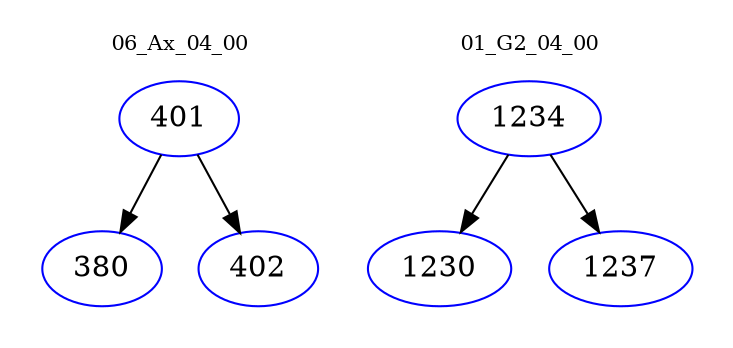 digraph{
subgraph cluster_0 {
color = white
label = "06_Ax_04_00";
fontsize=10;
T0_401 [label="401", color="blue"]
T0_401 -> T0_380 [color="black"]
T0_380 [label="380", color="blue"]
T0_401 -> T0_402 [color="black"]
T0_402 [label="402", color="blue"]
}
subgraph cluster_1 {
color = white
label = "01_G2_04_00";
fontsize=10;
T1_1234 [label="1234", color="blue"]
T1_1234 -> T1_1230 [color="black"]
T1_1230 [label="1230", color="blue"]
T1_1234 -> T1_1237 [color="black"]
T1_1237 [label="1237", color="blue"]
}
}
